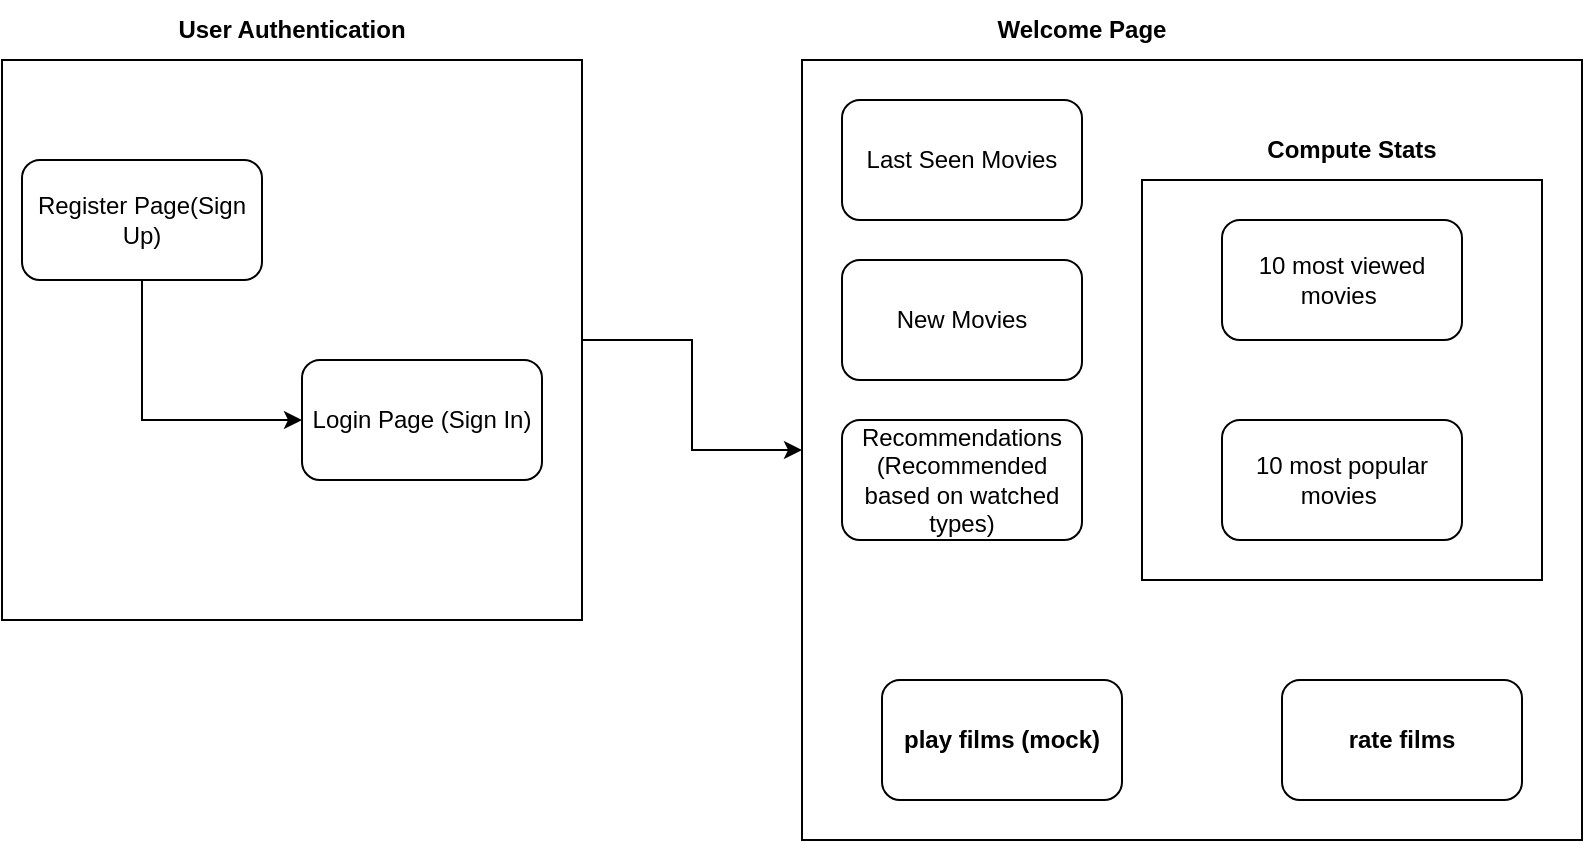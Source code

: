 <mxfile version="19.0.3" type="device" pages="2"><diagram id="xIh57cMu2bbX08gjc1Xo" name="Features"><mxGraphModel dx="2128" dy="641" grid="1" gridSize="10" guides="1" tooltips="1" connect="1" arrows="1" fold="1" page="1" pageScale="1" pageWidth="850" pageHeight="1100" math="0" shadow="0"><root><mxCell id="0"/><mxCell id="1" parent="0"/><mxCell id="PjnBrde44pmFNLYYi697-1" value="" style="rounded=0;whiteSpace=wrap;html=1;" parent="1" vertex="1"><mxGeometry x="-90" y="110" width="290" height="280" as="geometry"/></mxCell><mxCell id="PjnBrde44pmFNLYYi697-2" value="Register Page(Sign Up)" style="rounded=1;whiteSpace=wrap;html=1;" parent="1" vertex="1"><mxGeometry x="-80" y="160" width="120" height="60" as="geometry"/></mxCell><mxCell id="PjnBrde44pmFNLYYi697-3" value="Login Page (Sign In)" style="rounded=1;whiteSpace=wrap;html=1;" parent="1" vertex="1"><mxGeometry x="60" y="260" width="120" height="60" as="geometry"/></mxCell><mxCell id="PjnBrde44pmFNLYYi697-4" value="&lt;b&gt;User Authentication&lt;/b&gt;" style="text;html=1;strokeColor=none;fillColor=none;align=center;verticalAlign=middle;whiteSpace=wrap;rounded=0;" parent="1" vertex="1"><mxGeometry x="-10" y="80" width="130" height="30" as="geometry"/></mxCell><mxCell id="PjnBrde44pmFNLYYi697-6" value="" style="endArrow=classic;html=1;rounded=0;" parent="1" source="PjnBrde44pmFNLYYi697-2" target="PjnBrde44pmFNLYYi697-3" edge="1"><mxGeometry width="50" height="50" relative="1" as="geometry"><mxPoint x="450" y="340" as="sourcePoint"/><mxPoint x="500" y="290" as="targetPoint"/><Array as="points"><mxPoint x="-20" y="290"/></Array></mxGeometry></mxCell><mxCell id="PjnBrde44pmFNLYYi697-7" value="" style="whiteSpace=wrap;html=1;aspect=fixed;" parent="1" vertex="1"><mxGeometry x="310" y="110" width="390" height="390" as="geometry"/></mxCell><mxCell id="PjnBrde44pmFNLYYi697-8" value="&lt;b&gt;Welcome Page&lt;/b&gt;" style="text;html=1;strokeColor=none;fillColor=none;align=center;verticalAlign=middle;whiteSpace=wrap;rounded=0;" parent="1" vertex="1"><mxGeometry x="395" y="80" width="110" height="30" as="geometry"/></mxCell><mxCell id="PjnBrde44pmFNLYYi697-10" value="" style="endArrow=classic;html=1;rounded=0;edgeStyle=orthogonalEdgeStyle;" parent="1" source="PjnBrde44pmFNLYYi697-1" target="PjnBrde44pmFNLYYi697-7" edge="1"><mxGeometry width="50" height="50" relative="1" as="geometry"><mxPoint x="220" y="290" as="sourcePoint"/><mxPoint x="270" y="240" as="targetPoint"/></mxGeometry></mxCell><mxCell id="PjnBrde44pmFNLYYi697-11" value="Last Seen Movies" style="rounded=1;whiteSpace=wrap;html=1;" parent="1" vertex="1"><mxGeometry x="330" y="130" width="120" height="60" as="geometry"/></mxCell><mxCell id="PjnBrde44pmFNLYYi697-12" value="New Movies" style="rounded=1;whiteSpace=wrap;html=1;" parent="1" vertex="1"><mxGeometry x="330" y="210" width="120" height="60" as="geometry"/></mxCell><mxCell id="PjnBrde44pmFNLYYi697-13" value="Recommendations (Recommended based on watched types)" style="rounded=1;whiteSpace=wrap;html=1;" parent="1" vertex="1"><mxGeometry x="330" y="290" width="120" height="60" as="geometry"/></mxCell><mxCell id="PjnBrde44pmFNLYYi697-14" value="&lt;b&gt;rate films&lt;/b&gt;" style="rounded=1;whiteSpace=wrap;html=1;" parent="1" vertex="1"><mxGeometry x="550" y="420" width="120" height="60" as="geometry"/></mxCell><mxCell id="PjnBrde44pmFNLYYi697-16" value="&lt;b&gt;play films (mock)&lt;/b&gt;" style="rounded=1;whiteSpace=wrap;html=1;" parent="1" vertex="1"><mxGeometry x="350" y="420" width="120" height="60" as="geometry"/></mxCell><mxCell id="ImKDPP9O9zOMHgzw3ro9-1" value="" style="whiteSpace=wrap;html=1;aspect=fixed;" parent="1" vertex="1"><mxGeometry x="480" y="170" width="200" height="200" as="geometry"/></mxCell><mxCell id="PjnBrde44pmFNLYYi697-17" value="10 most popular movies&amp;nbsp;" style="rounded=1;whiteSpace=wrap;html=1;" parent="1" vertex="1"><mxGeometry x="520" y="290" width="120" height="60" as="geometry"/></mxCell><mxCell id="PjnBrde44pmFNLYYi697-18" value="10 most viewed movies&amp;nbsp;" style="rounded=1;whiteSpace=wrap;html=1;" parent="1" vertex="1"><mxGeometry x="520" y="190" width="120" height="60" as="geometry"/></mxCell><mxCell id="PjnBrde44pmFNLYYi697-19" value="&lt;b&gt;Compute Stats&lt;/b&gt;" style="text;html=1;strokeColor=none;fillColor=none;align=center;verticalAlign=middle;whiteSpace=wrap;rounded=0;" parent="1" vertex="1"><mxGeometry x="530" y="140" width="110" height="30" as="geometry"/></mxCell></root></mxGraphModel></diagram><diagram id="wgvbKJ4timNHBT0Db_ti" name="Relational_DatabaseModel"><mxGraphModel dx="2354" dy="1854" grid="1" gridSize="10" guides="1" tooltips="1" connect="1" arrows="1" fold="1" page="1" pageScale="1" pageWidth="850" pageHeight="1100" math="0" shadow="0"><root><mxCell id="0"/><mxCell id="1" parent="0"/><mxCell id="dGKpHrXp3R9gA5-gYLcI-11" value="" style="edgeStyle=orthogonalEdgeStyle;rounded=0;orthogonalLoop=1;jettySize=auto;html=1;" parent="1" edge="1"><mxGeometry relative="1" as="geometry"><mxPoint x="280" y="280" as="targetPoint"/></mxGeometry></mxCell><mxCell id="L_MdrsQlhKLvPrbhiG3T-1" value="Role" style="swimlane;fontStyle=0;childLayout=stackLayout;horizontal=1;startSize=26;horizontalStack=0;resizeParent=1;resizeParentMax=0;resizeLast=0;collapsible=1;marginBottom=0;align=center;fontSize=14;" vertex="1" parent="1"><mxGeometry x="-375" y="31" width="160" height="56" as="geometry"/></mxCell><mxCell id="L_MdrsQlhKLvPrbhiG3T-2" value="name" style="text;strokeColor=none;fillColor=none;spacingLeft=4;spacingRight=4;overflow=hidden;rotatable=0;points=[[0,0.5],[1,0.5]];portConstraint=eastwest;fontSize=12;" vertex="1" parent="L_MdrsQlhKLvPrbhiG3T-1"><mxGeometry y="26" width="160" height="30" as="geometry"/></mxCell><mxCell id="L_MdrsQlhKLvPrbhiG3T-3" value="Movie" style="swimlane;fontStyle=0;childLayout=stackLayout;horizontal=1;startSize=26;horizontalStack=0;resizeParent=1;resizeParentMax=0;resizeLast=0;collapsible=1;marginBottom=0;align=center;fontSize=14;" vertex="1" parent="1"><mxGeometry x="265" y="-90" width="160" height="146" as="geometry"/></mxCell><mxCell id="L_MdrsQlhKLvPrbhiG3T-4" value="Title" style="text;strokeColor=none;fillColor=none;spacingLeft=4;spacingRight=4;overflow=hidden;rotatable=0;points=[[0,0.5],[1,0.5]];portConstraint=eastwest;fontSize=12;" vertex="1" parent="L_MdrsQlhKLvPrbhiG3T-3"><mxGeometry y="26" width="160" height="30" as="geometry"/></mxCell><mxCell id="L_MdrsQlhKLvPrbhiG3T-5" value="Author" style="text;strokeColor=none;fillColor=none;spacingLeft=4;spacingRight=4;overflow=hidden;rotatable=0;points=[[0,0.5],[1,0.5]];portConstraint=eastwest;fontSize=12;" vertex="1" parent="L_MdrsQlhKLvPrbhiG3T-3"><mxGeometry y="56" width="160" height="30" as="geometry"/></mxCell><mxCell id="L_MdrsQlhKLvPrbhiG3T-6" value="Type" style="text;strokeColor=none;fillColor=none;spacingLeft=4;spacingRight=4;overflow=hidden;rotatable=0;points=[[0,0.5],[1,0.5]];portConstraint=eastwest;fontSize=12;" vertex="1" parent="L_MdrsQlhKLvPrbhiG3T-3"><mxGeometry y="86" width="160" height="30" as="geometry"/></mxCell><mxCell id="L_MdrsQlhKLvPrbhiG3T-7" value="releaseDate" style="text;strokeColor=none;fillColor=none;spacingLeft=4;spacingRight=4;overflow=hidden;rotatable=0;points=[[0,0.5],[1,0.5]];portConstraint=eastwest;fontSize=12;" vertex="1" parent="L_MdrsQlhKLvPrbhiG3T-3"><mxGeometry y="116" width="160" height="30" as="geometry"/></mxCell><mxCell id="L_MdrsQlhKLvPrbhiG3T-8" value="Contact" style="swimlane;fontStyle=0;childLayout=stackLayout;horizontal=1;startSize=26;horizontalStack=0;resizeParent=1;resizeParentMax=0;resizeLast=0;collapsible=1;marginBottom=0;align=center;fontSize=14;" vertex="1" parent="1"><mxGeometry x="-55" y="40" width="160" height="176" as="geometry"/></mxCell><mxCell id="L_MdrsQlhKLvPrbhiG3T-9" value="firstName" style="text;strokeColor=none;fillColor=none;spacingLeft=4;spacingRight=4;overflow=hidden;rotatable=0;points=[[0,0.5],[1,0.5]];portConstraint=eastwest;fontSize=12;" vertex="1" parent="L_MdrsQlhKLvPrbhiG3T-8"><mxGeometry y="26" width="160" height="30" as="geometry"/></mxCell><mxCell id="L_MdrsQlhKLvPrbhiG3T-10" value="lastName" style="text;strokeColor=none;fillColor=none;spacingLeft=4;spacingRight=4;overflow=hidden;rotatable=0;points=[[0,0.5],[1,0.5]];portConstraint=eastwest;fontSize=12;" vertex="1" parent="L_MdrsQlhKLvPrbhiG3T-8"><mxGeometry y="56" width="160" height="30" as="geometry"/></mxCell><mxCell id="L_MdrsQlhKLvPrbhiG3T-11" value="billingAddress" style="text;strokeColor=none;fillColor=none;spacingLeft=4;spacingRight=4;overflow=hidden;rotatable=0;points=[[0,0.5],[1,0.5]];portConstraint=eastwest;fontSize=12;" vertex="1" parent="L_MdrsQlhKLvPrbhiG3T-8"><mxGeometry y="86" width="160" height="30" as="geometry"/></mxCell><mxCell id="L_MdrsQlhKLvPrbhiG3T-12" value="phoneNumber" style="text;strokeColor=none;fillColor=none;spacingLeft=4;spacingRight=4;overflow=hidden;rotatable=0;points=[[0,0.5],[1,0.5]];portConstraint=eastwest;fontSize=12;" vertex="1" parent="L_MdrsQlhKLvPrbhiG3T-8"><mxGeometry y="116" width="160" height="30" as="geometry"/></mxCell><mxCell id="L_MdrsQlhKLvPrbhiG3T-13" value="emailAddress" style="text;strokeColor=none;fillColor=none;spacingLeft=4;spacingRight=4;overflow=hidden;rotatable=0;points=[[0,0.5],[1,0.5]];portConstraint=eastwest;fontSize=12;" vertex="1" parent="L_MdrsQlhKLvPrbhiG3T-8"><mxGeometry y="146" width="160" height="30" as="geometry"/></mxCell><mxCell id="L_MdrsQlhKLvPrbhiG3T-14" value="User" style="swimlane;fontStyle=0;childLayout=stackLayout;horizontal=1;startSize=26;horizontalStack=0;resizeParent=1;resizeParentMax=0;resizeLast=0;collapsible=1;marginBottom=0;align=center;fontSize=14;" vertex="1" parent="1"><mxGeometry x="-185" y="-90" width="160" height="86" as="geometry"/></mxCell><mxCell id="L_MdrsQlhKLvPrbhiG3T-15" value="Username" style="text;strokeColor=none;fillColor=none;spacingLeft=4;spacingRight=4;overflow=hidden;rotatable=0;points=[[0,0.5],[1,0.5]];portConstraint=eastwest;fontSize=12;" vertex="1" parent="L_MdrsQlhKLvPrbhiG3T-14"><mxGeometry y="26" width="160" height="30" as="geometry"/></mxCell><mxCell id="L_MdrsQlhKLvPrbhiG3T-16" value="Password" style="text;strokeColor=none;fillColor=none;spacingLeft=4;spacingRight=4;overflow=hidden;rotatable=0;points=[[0,0.5],[1,0.5]];portConstraint=eastwest;fontSize=12;" vertex="1" parent="L_MdrsQlhKLvPrbhiG3T-14"><mxGeometry y="56" width="160" height="30" as="geometry"/></mxCell><mxCell id="L_MdrsQlhKLvPrbhiG3T-17" value="Seen_Movie" style="swimlane;fontStyle=0;childLayout=stackLayout;horizontal=1;startSize=26;horizontalStack=0;resizeParent=1;resizeParentMax=0;resizeLast=0;collapsible=1;marginBottom=0;align=center;fontSize=14;" vertex="1" parent="1"><mxGeometry x="25" y="-230" width="160" height="56" as="geometry"/></mxCell><mxCell id="L_MdrsQlhKLvPrbhiG3T-18" value="watchedDate" style="text;strokeColor=none;fillColor=none;spacingLeft=4;spacingRight=4;overflow=hidden;rotatable=0;points=[[0,0.5],[1,0.5]];portConstraint=eastwest;fontSize=12;" vertex="1" parent="L_MdrsQlhKLvPrbhiG3T-17"><mxGeometry y="26" width="160" height="30" as="geometry"/></mxCell><mxCell id="L_MdrsQlhKLvPrbhiG3T-19" value="" style="edgeStyle=orthogonalEdgeStyle;fontSize=12;html=1;endArrow=ERzeroToMany;startArrow=ERmandOne;rounded=0;" edge="1" parent="1" source="L_MdrsQlhKLvPrbhiG3T-14" target="L_MdrsQlhKLvPrbhiG3T-17"><mxGeometry width="100" height="100" relative="1" as="geometry"><mxPoint x="35" y="30" as="sourcePoint"/><mxPoint x="135" y="-70" as="targetPoint"/><Array as="points"><mxPoint x="-105" y="-122"/><mxPoint x="105" y="-122"/></Array></mxGeometry></mxCell><mxCell id="L_MdrsQlhKLvPrbhiG3T-20" value="" style="edgeStyle=orthogonalEdgeStyle;fontSize=12;html=1;endArrow=ERzeroToMany;startArrow=ERmandOne;rounded=0;" edge="1" parent="1" source="L_MdrsQlhKLvPrbhiG3T-3" target="L_MdrsQlhKLvPrbhiG3T-17"><mxGeometry width="100" height="100" relative="1" as="geometry"><mxPoint x="-5" y="-80" as="sourcePoint"/><mxPoint x="125" y="-144" as="targetPoint"/><Array as="points"><mxPoint x="345" y="-122"/><mxPoint x="105" y="-122"/></Array></mxGeometry></mxCell><mxCell id="L_MdrsQlhKLvPrbhiG3T-21" style="edgeStyle=orthogonalEdgeStyle;rounded=0;orthogonalLoop=1;jettySize=auto;html=1;" edge="1" parent="1" source="L_MdrsQlhKLvPrbhiG3T-22" target="L_MdrsQlhKLvPrbhiG3T-8"><mxGeometry relative="1" as="geometry"/></mxCell><mxCell id="L_MdrsQlhKLvPrbhiG3T-22" value="Administrative&amp;nbsp;&lt;br&gt;Information&lt;br&gt;(adminUser)" style="shape=note;size=20;whiteSpace=wrap;html=1;" vertex="1" parent="1"><mxGeometry x="145" y="117" width="120" height="82" as="geometry"/></mxCell><mxCell id="L_MdrsQlhKLvPrbhiG3T-23" value="" style="edgeStyle=orthogonalEdgeStyle;fontSize=12;html=1;endArrow=ERoneToMany;startArrow=ERzeroToOne;rounded=0;" edge="1" parent="1" source="L_MdrsQlhKLvPrbhiG3T-1" target="L_MdrsQlhKLvPrbhiG3T-14"><mxGeometry width="100" height="100" relative="1" as="geometry"><mxPoint x="-65" y="130" as="sourcePoint"/><mxPoint x="35" y="30" as="targetPoint"/><Array as="points"><mxPoint x="-295" y="-50"/></Array></mxGeometry></mxCell><mxCell id="L_MdrsQlhKLvPrbhiG3T-24" value="" style="edgeStyle=orthogonalEdgeStyle;fontSize=12;html=1;endArrow=ERmandOne;startArrow=ERmandOne;rounded=0;" edge="1" parent="1" source="L_MdrsQlhKLvPrbhiG3T-8" target="L_MdrsQlhKLvPrbhiG3T-14"><mxGeometry width="100" height="100" relative="1" as="geometry"><mxPoint x="-65" y="130" as="sourcePoint"/><mxPoint x="35" y="30" as="targetPoint"/><Array as="points"><mxPoint x="25" y="-50"/></Array></mxGeometry></mxCell><mxCell id="L_MdrsQlhKLvPrbhiG3T-25" value="Address" style="swimlane;fontStyle=0;childLayout=stackLayout;horizontal=1;startSize=26;horizontalStack=0;resizeParent=1;resizeParentMax=0;resizeLast=0;collapsible=1;marginBottom=0;align=center;fontSize=14;" vertex="1" parent="1"><mxGeometry x="-295" y="190" width="160" height="146" as="geometry"/></mxCell><mxCell id="L_MdrsQlhKLvPrbhiG3T-26" value="Country" style="text;strokeColor=none;fillColor=none;spacingLeft=4;spacingRight=4;overflow=hidden;rotatable=0;points=[[0,0.5],[1,0.5]];portConstraint=eastwest;fontSize=12;" vertex="1" parent="L_MdrsQlhKLvPrbhiG3T-25"><mxGeometry y="26" width="160" height="30" as="geometry"/></mxCell><mxCell id="L_MdrsQlhKLvPrbhiG3T-27" value="Area" style="text;strokeColor=none;fillColor=none;spacingLeft=4;spacingRight=4;overflow=hidden;rotatable=0;points=[[0,0.5],[1,0.5]];portConstraint=eastwest;fontSize=12;" vertex="1" parent="L_MdrsQlhKLvPrbhiG3T-25"><mxGeometry y="56" width="160" height="30" as="geometry"/></mxCell><mxCell id="L_MdrsQlhKLvPrbhiG3T-28" value="Street" style="text;strokeColor=none;fillColor=none;spacingLeft=4;spacingRight=4;overflow=hidden;rotatable=0;points=[[0,0.5],[1,0.5]];portConstraint=eastwest;fontSize=12;" vertex="1" parent="L_MdrsQlhKLvPrbhiG3T-25"><mxGeometry y="86" width="160" height="30" as="geometry"/></mxCell><mxCell id="L_MdrsQlhKLvPrbhiG3T-29" value="streetNumber" style="text;strokeColor=none;fillColor=none;spacingLeft=4;spacingRight=4;overflow=hidden;rotatable=0;points=[[0,0.5],[1,0.5]];portConstraint=eastwest;fontSize=12;" vertex="1" parent="L_MdrsQlhKLvPrbhiG3T-25"><mxGeometry y="116" width="160" height="30" as="geometry"/></mxCell><mxCell id="L_MdrsQlhKLvPrbhiG3T-30" value="" style="edgeStyle=entityRelationEdgeStyle;fontSize=12;html=1;endArrow=ERzeroToMany;startArrow=ERmandOne;rounded=0;" edge="1" parent="1" source="L_MdrsQlhKLvPrbhiG3T-8" target="L_MdrsQlhKLvPrbhiG3T-25"><mxGeometry width="100" height="100" relative="1" as="geometry"><mxPoint x="5" y="430" as="sourcePoint"/><mxPoint x="105" y="330" as="targetPoint"/></mxGeometry></mxCell><mxCell id="L_MdrsQlhKLvPrbhiG3T-31" value="&lt;span style=&quot;font-size: 22px;&quot;&gt;&lt;b&gt;Users and Movies Definitions&lt;/b&gt;&lt;/span&gt;" style="text;html=1;strokeColor=none;fillColor=none;align=center;verticalAlign=middle;whiteSpace=wrap;rounded=0;" vertex="1" parent="1"><mxGeometry x="-80" y="-290" width="340" height="30" as="geometry"/></mxCell></root></mxGraphModel></diagram></mxfile>